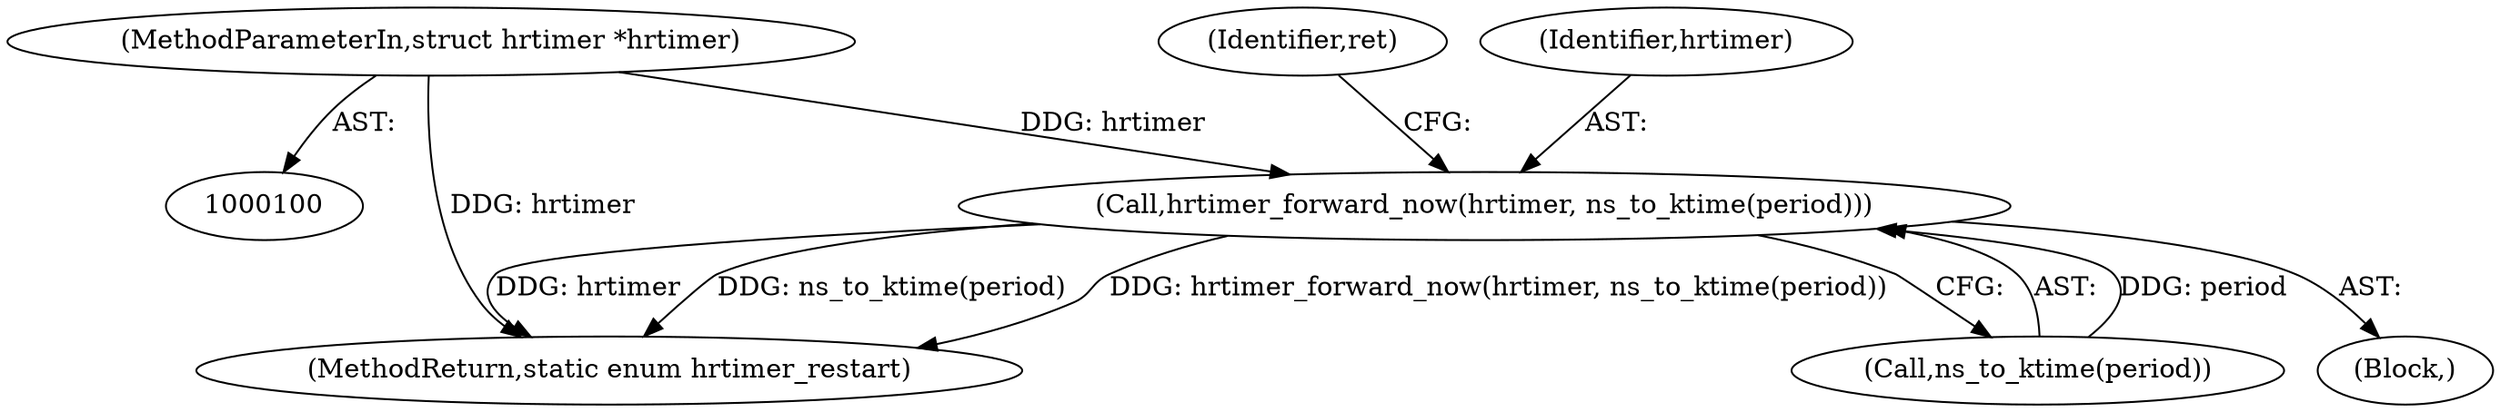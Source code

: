 digraph "0_linux_a8b0ca17b80e92faab46ee7179ba9e99ccb61233_65@pointer" {
"1000101" [label="(MethodParameterIn,struct hrtimer *hrtimer)"];
"1000178" [label="(Call,hrtimer_forward_now(hrtimer, ns_to_ktime(period)))"];
"1000178" [label="(Call,hrtimer_forward_now(hrtimer, ns_to_ktime(period)))"];
"1000184" [label="(MethodReturn,static enum hrtimer_restart)"];
"1000183" [label="(Identifier,ret)"];
"1000180" [label="(Call,ns_to_ktime(period))"];
"1000101" [label="(MethodParameterIn,struct hrtimer *hrtimer)"];
"1000102" [label="(Block,)"];
"1000179" [label="(Identifier,hrtimer)"];
"1000101" -> "1000100"  [label="AST: "];
"1000101" -> "1000184"  [label="DDG: hrtimer"];
"1000101" -> "1000178"  [label="DDG: hrtimer"];
"1000178" -> "1000102"  [label="AST: "];
"1000178" -> "1000180"  [label="CFG: "];
"1000179" -> "1000178"  [label="AST: "];
"1000180" -> "1000178"  [label="AST: "];
"1000183" -> "1000178"  [label="CFG: "];
"1000178" -> "1000184"  [label="DDG: hrtimer_forward_now(hrtimer, ns_to_ktime(period))"];
"1000178" -> "1000184"  [label="DDG: hrtimer"];
"1000178" -> "1000184"  [label="DDG: ns_to_ktime(period)"];
"1000180" -> "1000178"  [label="DDG: period"];
}
